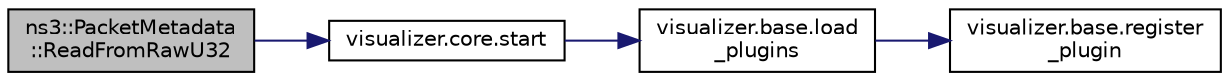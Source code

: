 digraph "ns3::PacketMetadata::ReadFromRawU32"
{
 // LATEX_PDF_SIZE
  edge [fontname="Helvetica",fontsize="10",labelfontname="Helvetica",labelfontsize="10"];
  node [fontname="Helvetica",fontsize="10",shape=record];
  rankdir="LR";
  Node1 [label="ns3::PacketMetadata\l::ReadFromRawU32",height=0.2,width=0.4,color="black", fillcolor="grey75", style="filled", fontcolor="black",tooltip="Helper for the raw deserialization."];
  Node1 -> Node2 [color="midnightblue",fontsize="10",style="solid",fontname="Helvetica"];
  Node2 [label="visualizer.core.start",height=0.2,width=0.4,color="black", fillcolor="white", style="filled",URL="$namespacevisualizer_1_1core.html#a2a35e5d8a34af358b508dac8635754e0",tooltip=" "];
  Node2 -> Node3 [color="midnightblue",fontsize="10",style="solid",fontname="Helvetica"];
  Node3 [label="visualizer.base.load\l_plugins",height=0.2,width=0.4,color="black", fillcolor="white", style="filled",URL="$namespacevisualizer_1_1base.html#ad171497a5ff1afe0a73bedaebf35448f",tooltip=" "];
  Node3 -> Node4 [color="midnightblue",fontsize="10",style="solid",fontname="Helvetica"];
  Node4 [label="visualizer.base.register\l_plugin",height=0.2,width=0.4,color="black", fillcolor="white", style="filled",URL="$namespacevisualizer_1_1base.html#a6b0ffcff1e17ec4027496f50177e5b9e",tooltip=" "];
}
